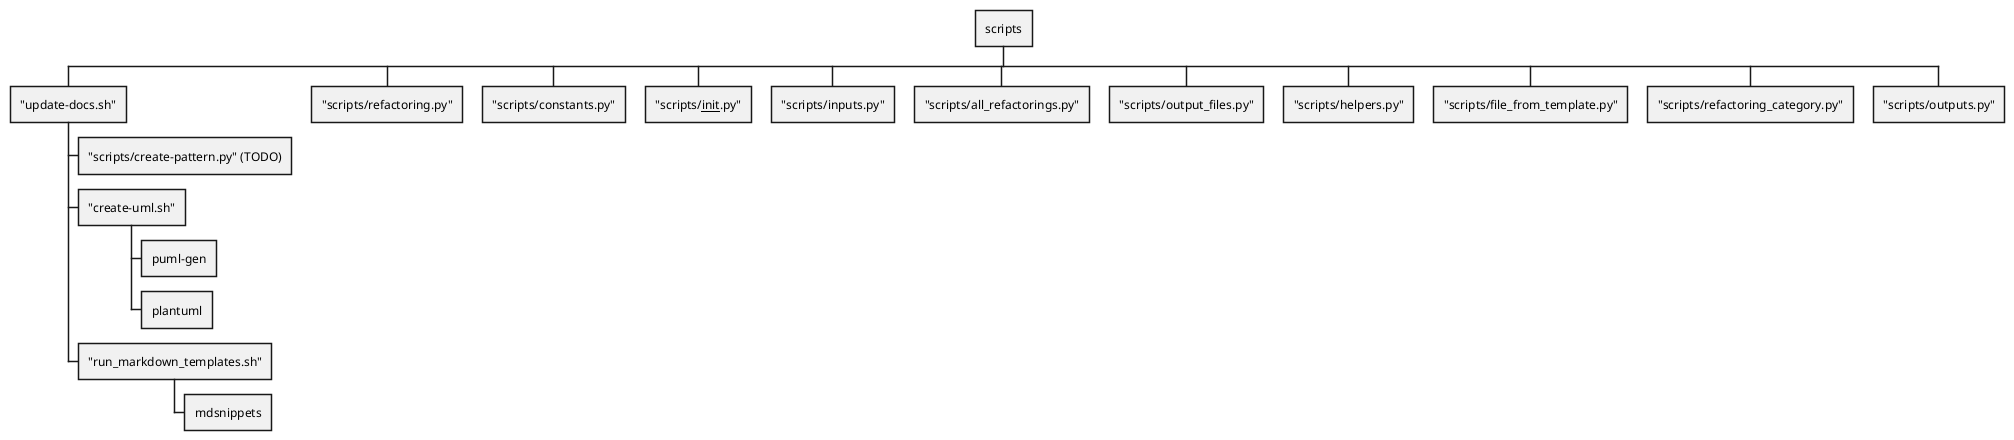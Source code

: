 @startwbs

* scripts
** "update-docs.sh"
*** "scripts/create-pattern.py" (TODO)
*** "create-uml.sh"
**** puml-gen
**** plantuml
*** "run_markdown_templates.sh"
**** mdsnippets
** "scripts/refactoring.py"
** "scripts/constants.py"
** "scripts/__init__.py"
** "scripts/inputs.py"
** "scripts/all_refactorings.py"
** "scripts/output_files.py"
** "scripts/helpers.py"
** "scripts/file_from_template.py"
** "scripts/refactoring_category.py"
** "scripts/outputs.py"

@endwbs
